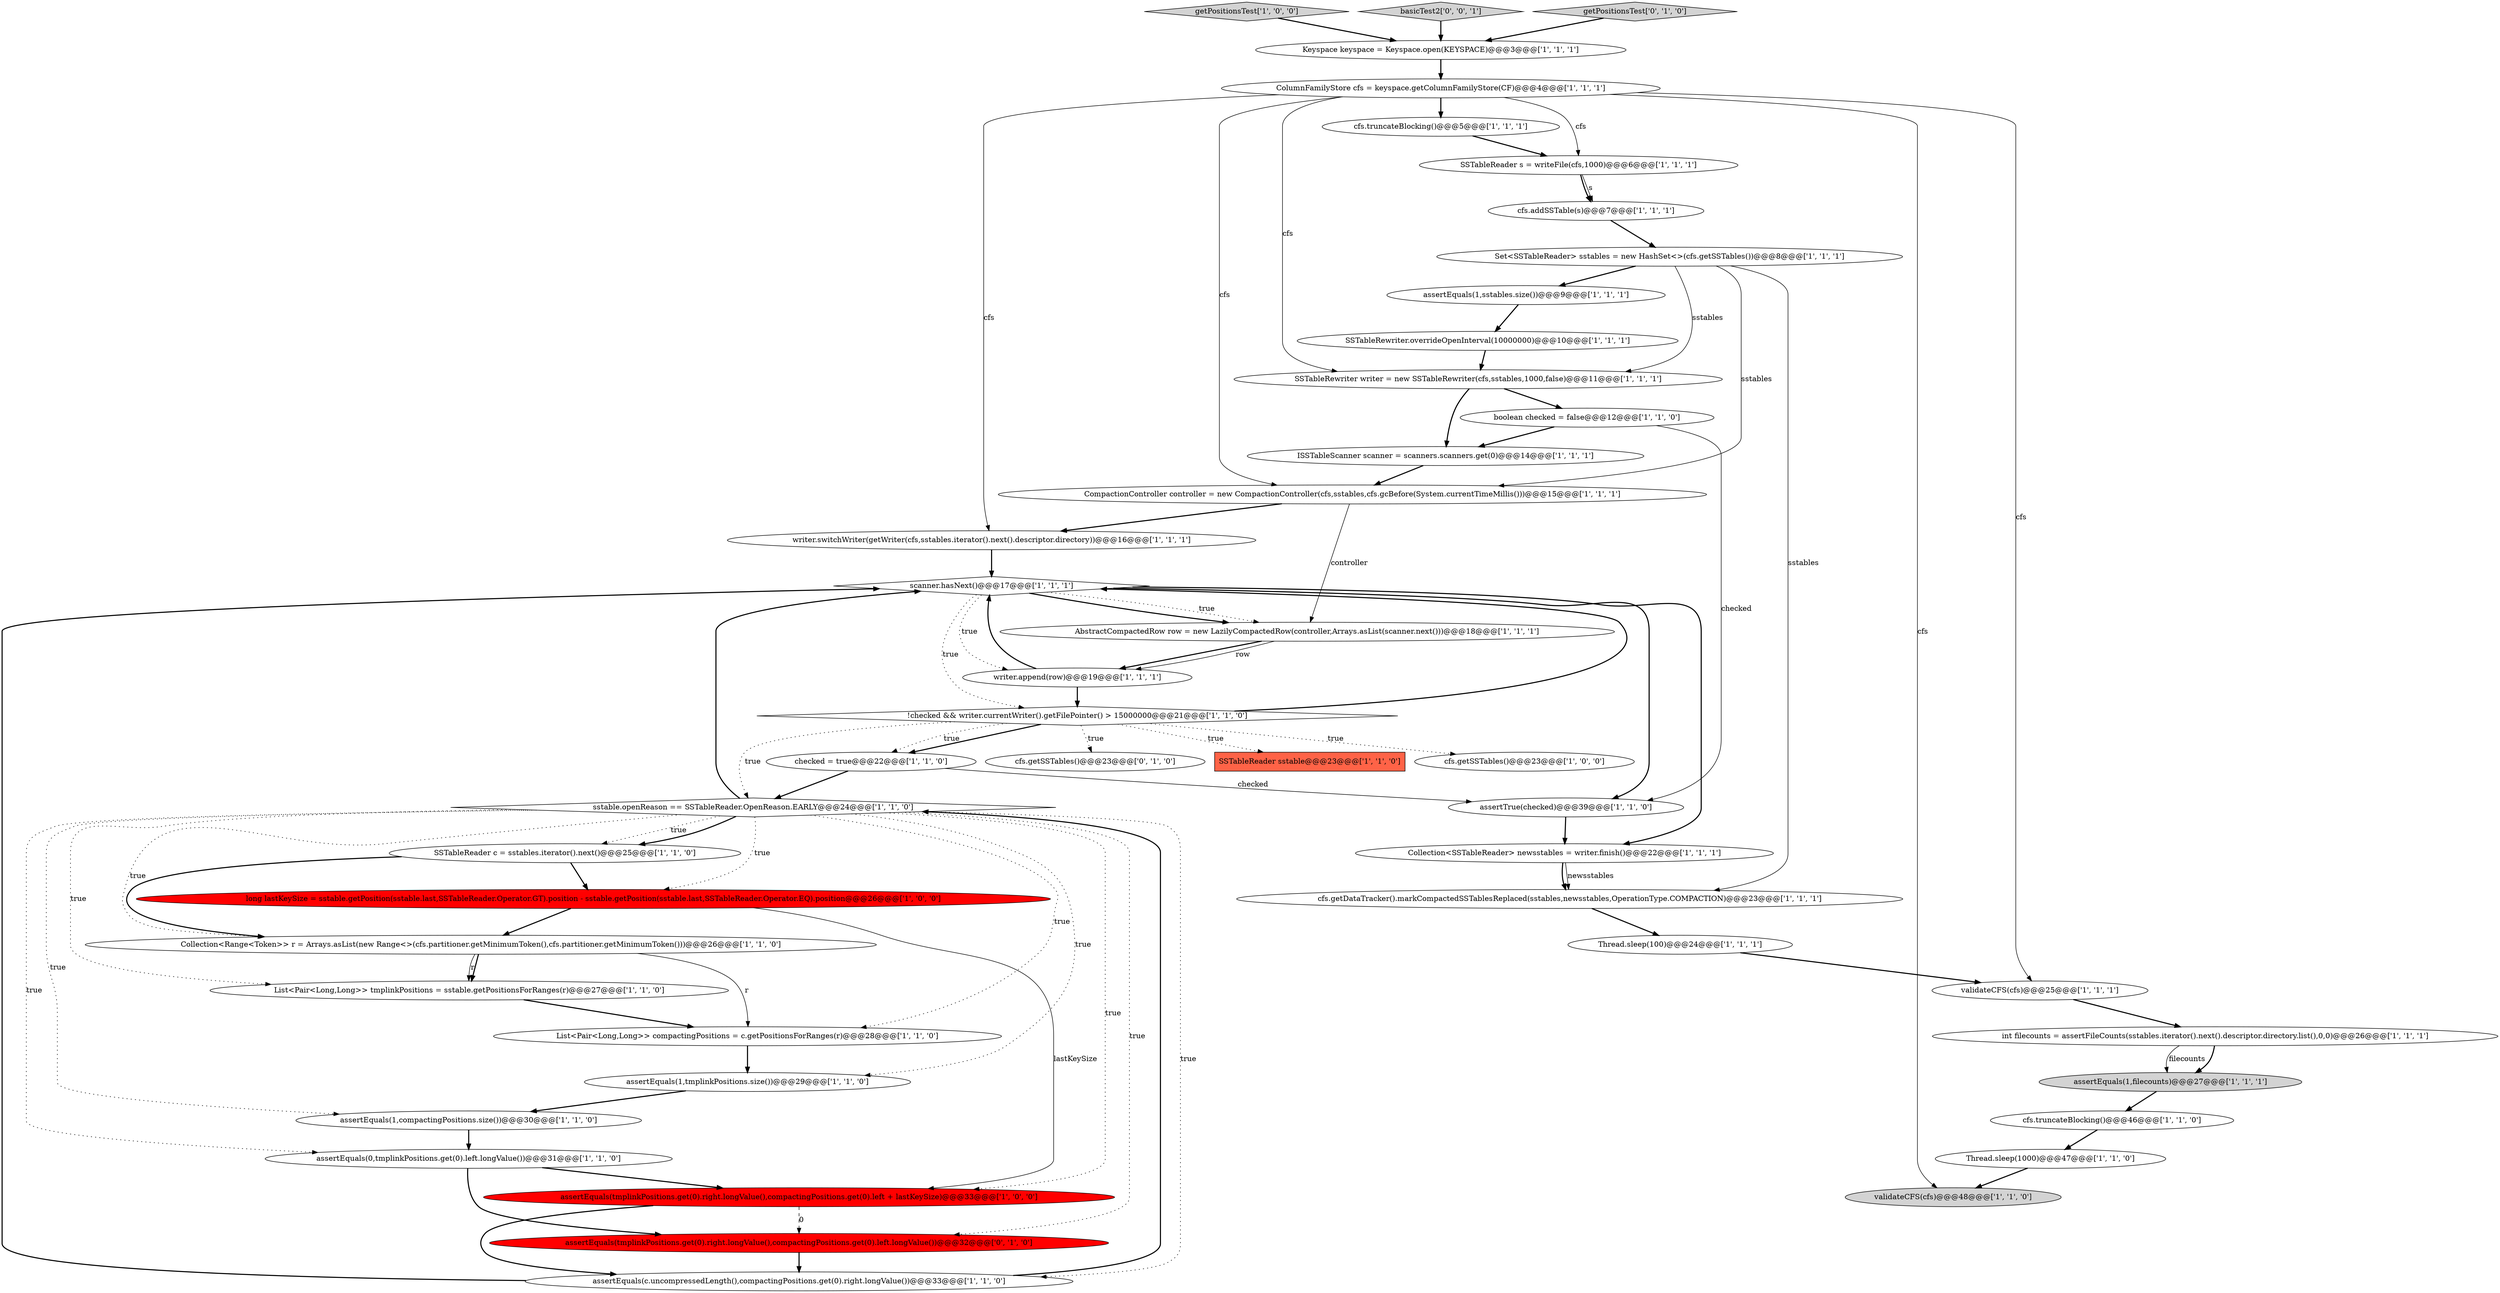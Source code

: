 digraph {
3 [style = filled, label = "ColumnFamilyStore cfs = keyspace.getColumnFamilyStore(CF)@@@4@@@['1', '1', '1']", fillcolor = white, shape = ellipse image = "AAA0AAABBB1BBB"];
18 [style = filled, label = "assertEquals(1,sstables.size())@@@9@@@['1', '1', '1']", fillcolor = white, shape = ellipse image = "AAA0AAABBB1BBB"];
33 [style = filled, label = "cfs.addSSTable(s)@@@7@@@['1', '1', '1']", fillcolor = white, shape = ellipse image = "AAA0AAABBB1BBB"];
8 [style = filled, label = "assertEquals(1,filecounts)@@@27@@@['1', '1', '1']", fillcolor = lightgray, shape = ellipse image = "AAA0AAABBB1BBB"];
15 [style = filled, label = "cfs.getDataTracker().markCompactedSSTablesReplaced(sstables,newsstables,OperationType.COMPACTION)@@@23@@@['1', '1', '1']", fillcolor = white, shape = ellipse image = "AAA0AAABBB1BBB"];
26 [style = filled, label = "Thread.sleep(1000)@@@47@@@['1', '1', '0']", fillcolor = white, shape = ellipse image = "AAA0AAABBB1BBB"];
0 [style = filled, label = "cfs.getSSTables()@@@23@@@['1', '0', '0']", fillcolor = white, shape = ellipse image = "AAA0AAABBB1BBB"];
41 [style = filled, label = "getPositionsTest['1', '0', '0']", fillcolor = lightgray, shape = diamond image = "AAA0AAABBB1BBB"];
6 [style = filled, label = "writer.append(row)@@@19@@@['1', '1', '1']", fillcolor = white, shape = ellipse image = "AAA0AAABBB1BBB"];
23 [style = filled, label = "assertEquals(0,tmplinkPositions.get(0).left.longValue())@@@31@@@['1', '1', '0']", fillcolor = white, shape = ellipse image = "AAA0AAABBB1BBB"];
44 [style = filled, label = "assertEquals(tmplinkPositions.get(0).right.longValue(),compactingPositions.get(0).left.longValue())@@@32@@@['0', '1', '0']", fillcolor = red, shape = ellipse image = "AAA1AAABBB2BBB"];
24 [style = filled, label = "writer.switchWriter(getWriter(cfs,sstables.iterator().next().descriptor.directory))@@@16@@@['1', '1', '1']", fillcolor = white, shape = ellipse image = "AAA0AAABBB1BBB"];
42 [style = filled, label = "cfs.getSSTables()@@@23@@@['0', '1', '0']", fillcolor = white, shape = ellipse image = "AAA0AAABBB2BBB"];
17 [style = filled, label = "List<Pair<Long,Long>> tmplinkPositions = sstable.getPositionsForRanges(r)@@@27@@@['1', '1', '0']", fillcolor = white, shape = ellipse image = "AAA0AAABBB1BBB"];
31 [style = filled, label = "int filecounts = assertFileCounts(sstables.iterator().next().descriptor.directory.list(),0,0)@@@26@@@['1', '1', '1']", fillcolor = white, shape = ellipse image = "AAA0AAABBB1BBB"];
11 [style = filled, label = "CompactionController controller = new CompactionController(cfs,sstables,cfs.gcBefore(System.currentTimeMillis()))@@@15@@@['1', '1', '1']", fillcolor = white, shape = ellipse image = "AAA0AAABBB1BBB"];
36 [style = filled, label = "ISSTableScanner scanner = scanners.scanners.get(0)@@@14@@@['1', '1', '1']", fillcolor = white, shape = ellipse image = "AAA0AAABBB1BBB"];
25 [style = filled, label = "long lastKeySize = sstable.getPosition(sstable.last,SSTableReader.Operator.GT).position - sstable.getPosition(sstable.last,SSTableReader.Operator.EQ).position@@@26@@@['1', '0', '0']", fillcolor = red, shape = ellipse image = "AAA1AAABBB1BBB"];
20 [style = filled, label = "checked = true@@@22@@@['1', '1', '0']", fillcolor = white, shape = ellipse image = "AAA0AAABBB1BBB"];
13 [style = filled, label = "cfs.truncateBlocking()@@@5@@@['1', '1', '1']", fillcolor = white, shape = ellipse image = "AAA0AAABBB1BBB"];
5 [style = filled, label = "scanner.hasNext()@@@17@@@['1', '1', '1']", fillcolor = white, shape = diamond image = "AAA0AAABBB1BBB"];
34 [style = filled, label = "Collection<Range<Token>> r = Arrays.asList(new Range<>(cfs.partitioner.getMinimumToken(),cfs.partitioner.getMinimumToken()))@@@26@@@['1', '1', '0']", fillcolor = white, shape = ellipse image = "AAA0AAABBB1BBB"];
40 [style = filled, label = "Collection<SSTableReader> newsstables = writer.finish()@@@22@@@['1', '1', '1']", fillcolor = white, shape = ellipse image = "AAA0AAABBB1BBB"];
4 [style = filled, label = "!checked && writer.currentWriter().getFilePointer() > 15000000@@@21@@@['1', '1', '0']", fillcolor = white, shape = diamond image = "AAA0AAABBB1BBB"];
35 [style = filled, label = "assertEquals(c.uncompressedLength(),compactingPositions.get(0).right.longValue())@@@33@@@['1', '1', '0']", fillcolor = white, shape = ellipse image = "AAA0AAABBB1BBB"];
30 [style = filled, label = "assertEquals(tmplinkPositions.get(0).right.longValue(),compactingPositions.get(0).left + lastKeySize)@@@33@@@['1', '0', '0']", fillcolor = red, shape = ellipse image = "AAA1AAABBB1BBB"];
45 [style = filled, label = "basicTest2['0', '0', '1']", fillcolor = lightgray, shape = diamond image = "AAA0AAABBB3BBB"];
14 [style = filled, label = "SSTableReader c = sstables.iterator().next()@@@25@@@['1', '1', '0']", fillcolor = white, shape = ellipse image = "AAA0AAABBB1BBB"];
22 [style = filled, label = "validateCFS(cfs)@@@25@@@['1', '1', '1']", fillcolor = white, shape = ellipse image = "AAA0AAABBB1BBB"];
1 [style = filled, label = "sstable.openReason == SSTableReader.OpenReason.EARLY@@@24@@@['1', '1', '0']", fillcolor = white, shape = diamond image = "AAA0AAABBB1BBB"];
16 [style = filled, label = "SSTableRewriter.overrideOpenInterval(10000000)@@@10@@@['1', '1', '1']", fillcolor = white, shape = ellipse image = "AAA0AAABBB1BBB"];
39 [style = filled, label = "assertEquals(1,compactingPositions.size())@@@30@@@['1', '1', '0']", fillcolor = white, shape = ellipse image = "AAA0AAABBB1BBB"];
2 [style = filled, label = "AbstractCompactedRow row = new LazilyCompactedRow(controller,Arrays.asList(scanner.next()))@@@18@@@['1', '1', '1']", fillcolor = white, shape = ellipse image = "AAA0AAABBB1BBB"];
43 [style = filled, label = "getPositionsTest['0', '1', '0']", fillcolor = lightgray, shape = diamond image = "AAA0AAABBB2BBB"];
28 [style = filled, label = "Thread.sleep(100)@@@24@@@['1', '1', '1']", fillcolor = white, shape = ellipse image = "AAA0AAABBB1BBB"];
12 [style = filled, label = "List<Pair<Long,Long>> compactingPositions = c.getPositionsForRanges(r)@@@28@@@['1', '1', '0']", fillcolor = white, shape = ellipse image = "AAA0AAABBB1BBB"];
32 [style = filled, label = "Keyspace keyspace = Keyspace.open(KEYSPACE)@@@3@@@['1', '1', '1']", fillcolor = white, shape = ellipse image = "AAA0AAABBB1BBB"];
21 [style = filled, label = "assertEquals(1,tmplinkPositions.size())@@@29@@@['1', '1', '0']", fillcolor = white, shape = ellipse image = "AAA0AAABBB1BBB"];
7 [style = filled, label = "SSTableReader sstable@@@23@@@['1', '1', '0']", fillcolor = tomato, shape = box image = "AAA0AAABBB1BBB"];
19 [style = filled, label = "assertTrue(checked)@@@39@@@['1', '1', '0']", fillcolor = white, shape = ellipse image = "AAA0AAABBB1BBB"];
9 [style = filled, label = "SSTableRewriter writer = new SSTableRewriter(cfs,sstables,1000,false)@@@11@@@['1', '1', '1']", fillcolor = white, shape = ellipse image = "AAA0AAABBB1BBB"];
38 [style = filled, label = "SSTableReader s = writeFile(cfs,1000)@@@6@@@['1', '1', '1']", fillcolor = white, shape = ellipse image = "AAA0AAABBB1BBB"];
10 [style = filled, label = "cfs.truncateBlocking()@@@46@@@['1', '1', '0']", fillcolor = white, shape = ellipse image = "AAA0AAABBB1BBB"];
29 [style = filled, label = "Set<SSTableReader> sstables = new HashSet<>(cfs.getSSTables())@@@8@@@['1', '1', '1']", fillcolor = white, shape = ellipse image = "AAA0AAABBB1BBB"];
37 [style = filled, label = "validateCFS(cfs)@@@48@@@['1', '1', '0']", fillcolor = lightgray, shape = ellipse image = "AAA0AAABBB1BBB"];
27 [style = filled, label = "boolean checked = false@@@12@@@['1', '1', '0']", fillcolor = white, shape = ellipse image = "AAA0AAABBB1BBB"];
1->5 [style = bold, label=""];
8->10 [style = bold, label=""];
1->39 [style = dotted, label="true"];
14->25 [style = bold, label=""];
25->34 [style = bold, label=""];
30->44 [style = dashed, label="0"];
4->1 [style = dotted, label="true"];
2->6 [style = bold, label=""];
44->35 [style = bold, label=""];
40->15 [style = bold, label=""];
4->7 [style = dotted, label="true"];
1->21 [style = dotted, label="true"];
36->11 [style = bold, label=""];
1->34 [style = dotted, label="true"];
29->18 [style = bold, label=""];
34->17 [style = bold, label=""];
39->23 [style = bold, label=""];
1->12 [style = dotted, label="true"];
4->42 [style = dotted, label="true"];
1->23 [style = dotted, label="true"];
1->44 [style = dotted, label="true"];
32->3 [style = bold, label=""];
16->9 [style = bold, label=""];
29->15 [style = solid, label="sstables"];
23->44 [style = bold, label=""];
2->6 [style = solid, label="row"];
1->35 [style = dotted, label="true"];
41->32 [style = bold, label=""];
38->33 [style = solid, label="s"];
23->30 [style = bold, label=""];
12->21 [style = bold, label=""];
29->9 [style = solid, label="sstables"];
4->0 [style = dotted, label="true"];
3->22 [style = solid, label="cfs"];
43->32 [style = bold, label=""];
5->6 [style = dotted, label="true"];
34->12 [style = solid, label="r"];
10->26 [style = bold, label=""];
27->19 [style = solid, label="checked"];
1->30 [style = dotted, label="true"];
5->4 [style = dotted, label="true"];
24->5 [style = bold, label=""];
33->29 [style = bold, label=""];
35->5 [style = bold, label=""];
6->4 [style = bold, label=""];
29->11 [style = solid, label="sstables"];
20->19 [style = solid, label="checked"];
26->37 [style = bold, label=""];
38->33 [style = bold, label=""];
11->2 [style = solid, label="controller"];
1->17 [style = dotted, label="true"];
45->32 [style = bold, label=""];
20->1 [style = bold, label=""];
11->24 [style = bold, label=""];
9->27 [style = bold, label=""];
5->19 [style = bold, label=""];
3->24 [style = solid, label="cfs"];
6->5 [style = bold, label=""];
17->12 [style = bold, label=""];
30->35 [style = bold, label=""];
35->1 [style = bold, label=""];
21->39 [style = bold, label=""];
15->28 [style = bold, label=""];
4->20 [style = bold, label=""];
19->40 [style = bold, label=""];
5->40 [style = bold, label=""];
3->9 [style = solid, label="cfs"];
4->5 [style = bold, label=""];
31->8 [style = bold, label=""];
28->22 [style = bold, label=""];
5->2 [style = dotted, label="true"];
9->36 [style = bold, label=""];
18->16 [style = bold, label=""];
27->36 [style = bold, label=""];
1->25 [style = dotted, label="true"];
31->8 [style = solid, label="filecounts"];
25->30 [style = solid, label="lastKeySize"];
4->20 [style = dotted, label="true"];
22->31 [style = bold, label=""];
14->34 [style = bold, label=""];
3->11 [style = solid, label="cfs"];
40->15 [style = solid, label="newsstables"];
1->14 [style = dotted, label="true"];
5->2 [style = bold, label=""];
3->37 [style = solid, label="cfs"];
3->13 [style = bold, label=""];
13->38 [style = bold, label=""];
1->14 [style = bold, label=""];
34->17 [style = solid, label="r"];
3->38 [style = solid, label="cfs"];
}
